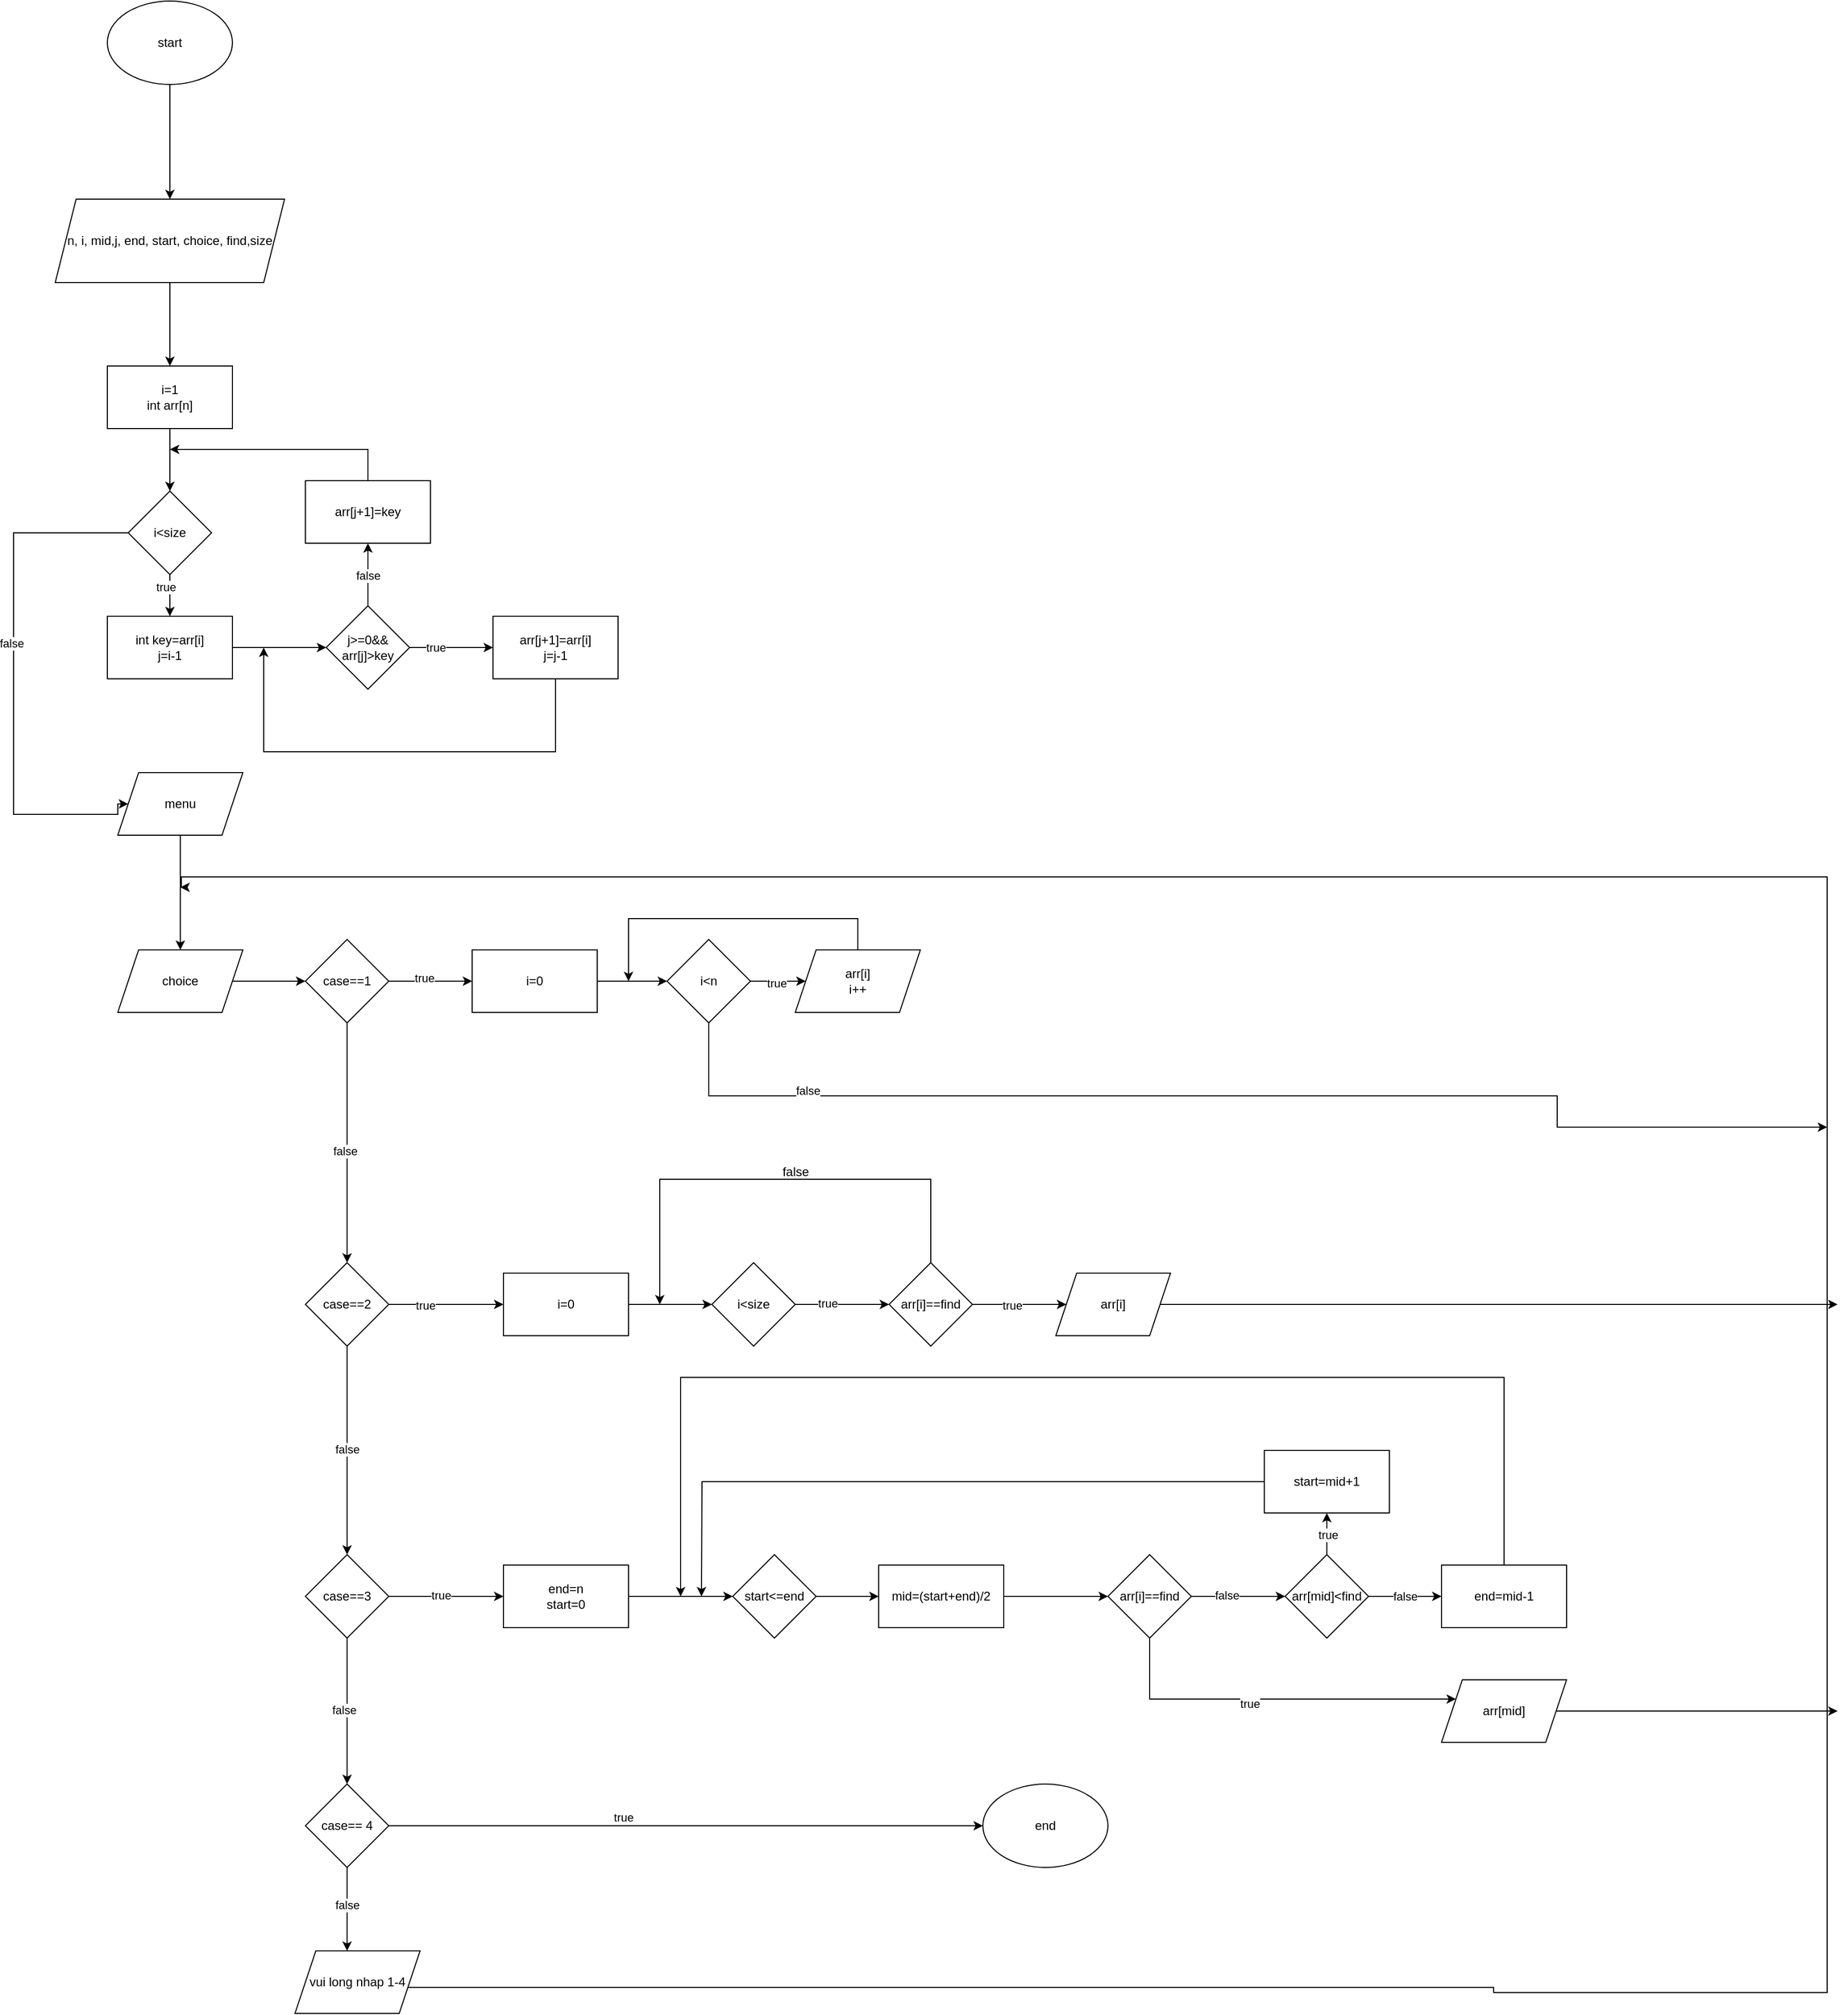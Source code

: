 <mxfile version="22.0.3" type="device">
  <diagram id="C5RBs43oDa-KdzZeNtuy" name="Page-1">
    <mxGraphModel dx="1233" dy="794" grid="1" gridSize="10" guides="1" tooltips="1" connect="1" arrows="1" fold="1" page="1" pageScale="1" pageWidth="827" pageHeight="1169" math="0" shadow="0">
      <root>
        <mxCell id="WIyWlLk6GJQsqaUBKTNV-0" />
        <mxCell id="WIyWlLk6GJQsqaUBKTNV-1" parent="WIyWlLk6GJQsqaUBKTNV-0" />
        <mxCell id="2V9lee69f_yGIt7Uckw--2" style="edgeStyle=orthogonalEdgeStyle;rounded=0;orthogonalLoop=1;jettySize=auto;html=1;" parent="WIyWlLk6GJQsqaUBKTNV-1" source="2V9lee69f_yGIt7Uckw--0" target="2V9lee69f_yGIt7Uckw--1" edge="1">
          <mxGeometry relative="1" as="geometry" />
        </mxCell>
        <mxCell id="2V9lee69f_yGIt7Uckw--0" value="start" style="ellipse;whiteSpace=wrap;html=1;" parent="WIyWlLk6GJQsqaUBKTNV-1" vertex="1">
          <mxGeometry x="290" y="170" width="120" height="80" as="geometry" />
        </mxCell>
        <mxCell id="2V9lee69f_yGIt7Uckw--5" style="edgeStyle=orthogonalEdgeStyle;rounded=0;orthogonalLoop=1;jettySize=auto;html=1;entryX=0.5;entryY=0;entryDx=0;entryDy=0;" parent="WIyWlLk6GJQsqaUBKTNV-1" source="2V9lee69f_yGIt7Uckw--1" target="2V9lee69f_yGIt7Uckw--4" edge="1">
          <mxGeometry relative="1" as="geometry" />
        </mxCell>
        <mxCell id="2V9lee69f_yGIt7Uckw--1" value="n, i, mid,j, end, start, choice, find,size" style="shape=parallelogram;perimeter=parallelogramPerimeter;whiteSpace=wrap;html=1;fixedSize=1;" parent="WIyWlLk6GJQsqaUBKTNV-1" vertex="1">
          <mxGeometry x="240" y="360" width="220" height="80" as="geometry" />
        </mxCell>
        <mxCell id="2V9lee69f_yGIt7Uckw--7" value="" style="edgeStyle=orthogonalEdgeStyle;rounded=0;orthogonalLoop=1;jettySize=auto;html=1;" parent="WIyWlLk6GJQsqaUBKTNV-1" source="2V9lee69f_yGIt7Uckw--4" target="2V9lee69f_yGIt7Uckw--6" edge="1">
          <mxGeometry relative="1" as="geometry" />
        </mxCell>
        <mxCell id="2V9lee69f_yGIt7Uckw--4" value="i=1&lt;br&gt;int arr[n]" style="rounded=0;whiteSpace=wrap;html=1;" parent="WIyWlLk6GJQsqaUBKTNV-1" vertex="1">
          <mxGeometry x="290" y="520" width="120" height="60" as="geometry" />
        </mxCell>
        <mxCell id="2V9lee69f_yGIt7Uckw--9" value="" style="edgeStyle=orthogonalEdgeStyle;rounded=0;orthogonalLoop=1;jettySize=auto;html=1;" parent="WIyWlLk6GJQsqaUBKTNV-1" source="2V9lee69f_yGIt7Uckw--6" target="2V9lee69f_yGIt7Uckw--8" edge="1">
          <mxGeometry relative="1" as="geometry" />
        </mxCell>
        <mxCell id="2V9lee69f_yGIt7Uckw--12" value="true" style="edgeLabel;html=1;align=center;verticalAlign=middle;resizable=0;points=[];" parent="2V9lee69f_yGIt7Uckw--9" vertex="1" connectable="0">
          <mxGeometry x="-0.425" y="-4" relative="1" as="geometry">
            <mxPoint as="offset" />
          </mxGeometry>
        </mxCell>
        <mxCell id="2V9lee69f_yGIt7Uckw--6" value="i&amp;lt;size" style="rhombus;whiteSpace=wrap;html=1;" parent="WIyWlLk6GJQsqaUBKTNV-1" vertex="1">
          <mxGeometry x="310" y="640" width="80" height="80" as="geometry" />
        </mxCell>
        <mxCell id="2V9lee69f_yGIt7Uckw--11" value="" style="edgeStyle=orthogonalEdgeStyle;rounded=0;orthogonalLoop=1;jettySize=auto;html=1;" parent="WIyWlLk6GJQsqaUBKTNV-1" source="2V9lee69f_yGIt7Uckw--8" target="2V9lee69f_yGIt7Uckw--10" edge="1">
          <mxGeometry relative="1" as="geometry" />
        </mxCell>
        <mxCell id="2V9lee69f_yGIt7Uckw--8" value="int key=arr[i]&lt;br&gt;j=i-1" style="rounded=0;whiteSpace=wrap;html=1;" parent="WIyWlLk6GJQsqaUBKTNV-1" vertex="1">
          <mxGeometry x="290" y="760" width="120" height="60" as="geometry" />
        </mxCell>
        <mxCell id="2V9lee69f_yGIt7Uckw--14" value="" style="edgeStyle=orthogonalEdgeStyle;rounded=0;orthogonalLoop=1;jettySize=auto;html=1;" parent="WIyWlLk6GJQsqaUBKTNV-1" source="2V9lee69f_yGIt7Uckw--10" target="2V9lee69f_yGIt7Uckw--13" edge="1">
          <mxGeometry relative="1" as="geometry" />
        </mxCell>
        <mxCell id="2V9lee69f_yGIt7Uckw--15" value="true" style="edgeLabel;html=1;align=center;verticalAlign=middle;resizable=0;points=[];" parent="2V9lee69f_yGIt7Uckw--14" vertex="1" connectable="0">
          <mxGeometry x="-0.375" y="1" relative="1" as="geometry">
            <mxPoint y="1" as="offset" />
          </mxGeometry>
        </mxCell>
        <mxCell id="2V9lee69f_yGIt7Uckw--18" value="" style="edgeStyle=orthogonalEdgeStyle;rounded=0;orthogonalLoop=1;jettySize=auto;html=1;" parent="WIyWlLk6GJQsqaUBKTNV-1" source="2V9lee69f_yGIt7Uckw--10" target="2V9lee69f_yGIt7Uckw--17" edge="1">
          <mxGeometry relative="1" as="geometry" />
        </mxCell>
        <mxCell id="2V9lee69f_yGIt7Uckw--19" value="false" style="edgeLabel;html=1;align=center;verticalAlign=middle;resizable=0;points=[];" parent="2V9lee69f_yGIt7Uckw--18" vertex="1" connectable="0">
          <mxGeometry x="0.017" relative="1" as="geometry">
            <mxPoint y="1" as="offset" />
          </mxGeometry>
        </mxCell>
        <mxCell id="2V9lee69f_yGIt7Uckw--10" value="j&amp;gt;=0&amp;amp;&amp;amp;&lt;br&gt;arr[j]&amp;gt;key" style="rhombus;whiteSpace=wrap;html=1;" parent="WIyWlLk6GJQsqaUBKTNV-1" vertex="1">
          <mxGeometry x="500" y="750" width="80" height="80" as="geometry" />
        </mxCell>
        <mxCell id="2V9lee69f_yGIt7Uckw--16" style="edgeStyle=orthogonalEdgeStyle;rounded=0;orthogonalLoop=1;jettySize=auto;html=1;" parent="WIyWlLk6GJQsqaUBKTNV-1" source="2V9lee69f_yGIt7Uckw--13" edge="1">
          <mxGeometry relative="1" as="geometry">
            <mxPoint x="440" y="790" as="targetPoint" />
            <Array as="points">
              <mxPoint x="720" y="890" />
              <mxPoint x="440" y="890" />
            </Array>
          </mxGeometry>
        </mxCell>
        <mxCell id="2V9lee69f_yGIt7Uckw--13" value="arr[j+1]=arr[i]&lt;br&gt;j=j-1" style="rounded=0;whiteSpace=wrap;html=1;" parent="WIyWlLk6GJQsqaUBKTNV-1" vertex="1">
          <mxGeometry x="660" y="760" width="120" height="60" as="geometry" />
        </mxCell>
        <mxCell id="2V9lee69f_yGIt7Uckw--21" style="edgeStyle=orthogonalEdgeStyle;rounded=0;orthogonalLoop=1;jettySize=auto;html=1;" parent="WIyWlLk6GJQsqaUBKTNV-1" source="2V9lee69f_yGIt7Uckw--17" edge="1">
          <mxGeometry relative="1" as="geometry">
            <mxPoint x="350" y="600" as="targetPoint" />
            <Array as="points">
              <mxPoint x="540" y="600" />
            </Array>
          </mxGeometry>
        </mxCell>
        <mxCell id="2V9lee69f_yGIt7Uckw--17" value="arr[j+1]=key" style="rounded=0;whiteSpace=wrap;html=1;" parent="WIyWlLk6GJQsqaUBKTNV-1" vertex="1">
          <mxGeometry x="480" y="630" width="120" height="60" as="geometry" />
        </mxCell>
        <mxCell id="2V9lee69f_yGIt7Uckw--27" value="" style="edgeStyle=orthogonalEdgeStyle;rounded=0;orthogonalLoop=1;jettySize=auto;html=1;" parent="WIyWlLk6GJQsqaUBKTNV-1" source="2V9lee69f_yGIt7Uckw--23" target="2V9lee69f_yGIt7Uckw--26" edge="1">
          <mxGeometry relative="1" as="geometry" />
        </mxCell>
        <mxCell id="2V9lee69f_yGIt7Uckw--23" value="menu" style="rounded=0;whiteSpace=wrap;html=1;shape=parallelogram;perimeter=parallelogramPerimeter;fixedSize=1;" parent="WIyWlLk6GJQsqaUBKTNV-1" vertex="1">
          <mxGeometry x="300" y="910" width="120" height="60" as="geometry" />
        </mxCell>
        <mxCell id="2V9lee69f_yGIt7Uckw--24" style="edgeStyle=orthogonalEdgeStyle;rounded=0;orthogonalLoop=1;jettySize=auto;html=1;entryX=0;entryY=0.5;entryDx=0;entryDy=0;" parent="WIyWlLk6GJQsqaUBKTNV-1" source="2V9lee69f_yGIt7Uckw--6" target="2V9lee69f_yGIt7Uckw--23" edge="1">
          <mxGeometry relative="1" as="geometry">
            <Array as="points">
              <mxPoint x="200" y="680" />
              <mxPoint x="200" y="950" />
              <mxPoint x="300" y="950" />
            </Array>
          </mxGeometry>
        </mxCell>
        <mxCell id="2V9lee69f_yGIt7Uckw--25" value="false" style="edgeLabel;html=1;align=center;verticalAlign=middle;resizable=0;points=[];" parent="2V9lee69f_yGIt7Uckw--24" vertex="1" connectable="0">
          <mxGeometry x="-0.137" y="-2" relative="1" as="geometry">
            <mxPoint as="offset" />
          </mxGeometry>
        </mxCell>
        <mxCell id="2V9lee69f_yGIt7Uckw--29" value="" style="edgeStyle=orthogonalEdgeStyle;rounded=0;orthogonalLoop=1;jettySize=auto;html=1;" parent="WIyWlLk6GJQsqaUBKTNV-1" source="2V9lee69f_yGIt7Uckw--26" target="2V9lee69f_yGIt7Uckw--28" edge="1">
          <mxGeometry relative="1" as="geometry" />
        </mxCell>
        <mxCell id="2V9lee69f_yGIt7Uckw--26" value="choice" style="shape=parallelogram;perimeter=parallelogramPerimeter;whiteSpace=wrap;html=1;fixedSize=1;" parent="WIyWlLk6GJQsqaUBKTNV-1" vertex="1">
          <mxGeometry x="300" y="1080" width="120" height="60" as="geometry" />
        </mxCell>
        <mxCell id="2V9lee69f_yGIt7Uckw--31" value="" style="edgeStyle=orthogonalEdgeStyle;rounded=0;orthogonalLoop=1;jettySize=auto;html=1;" parent="WIyWlLk6GJQsqaUBKTNV-1" source="2V9lee69f_yGIt7Uckw--28" target="2V9lee69f_yGIt7Uckw--30" edge="1">
          <mxGeometry relative="1" as="geometry" />
        </mxCell>
        <mxCell id="2V9lee69f_yGIt7Uckw--32" value="false" style="edgeLabel;html=1;align=center;verticalAlign=middle;resizable=0;points=[];" parent="2V9lee69f_yGIt7Uckw--31" vertex="1" connectable="0">
          <mxGeometry x="0.067" y="-2" relative="1" as="geometry">
            <mxPoint as="offset" />
          </mxGeometry>
        </mxCell>
        <mxCell id="2V9lee69f_yGIt7Uckw--34" value="" style="edgeStyle=orthogonalEdgeStyle;rounded=0;orthogonalLoop=1;jettySize=auto;html=1;entryX=0;entryY=0.5;entryDx=0;entryDy=0;" parent="WIyWlLk6GJQsqaUBKTNV-1" source="2V9lee69f_yGIt7Uckw--28" target="2V9lee69f_yGIt7Uckw--35" edge="1">
          <mxGeometry relative="1" as="geometry">
            <mxPoint x="640" y="1110" as="targetPoint" />
          </mxGeometry>
        </mxCell>
        <mxCell id="2V9lee69f_yGIt7Uckw--36" value="true" style="edgeLabel;html=1;align=center;verticalAlign=middle;resizable=0;points=[];" parent="2V9lee69f_yGIt7Uckw--34" vertex="1" connectable="0">
          <mxGeometry x="-0.15" y="3" relative="1" as="geometry">
            <mxPoint as="offset" />
          </mxGeometry>
        </mxCell>
        <mxCell id="2V9lee69f_yGIt7Uckw--28" value="case==1" style="rhombus;whiteSpace=wrap;html=1;" parent="WIyWlLk6GJQsqaUBKTNV-1" vertex="1">
          <mxGeometry x="480" y="1070" width="80" height="80" as="geometry" />
        </mxCell>
        <mxCell id="2V9lee69f_yGIt7Uckw--50" value="" style="edgeStyle=orthogonalEdgeStyle;rounded=0;orthogonalLoop=1;jettySize=auto;html=1;" parent="WIyWlLk6GJQsqaUBKTNV-1" source="2V9lee69f_yGIt7Uckw--30" target="2V9lee69f_yGIt7Uckw--49" edge="1">
          <mxGeometry relative="1" as="geometry" />
        </mxCell>
        <mxCell id="2V9lee69f_yGIt7Uckw--51" value="true" style="edgeLabel;html=1;align=center;verticalAlign=middle;resizable=0;points=[];" parent="2V9lee69f_yGIt7Uckw--50" vertex="1" connectable="0">
          <mxGeometry x="-0.375" y="-1" relative="1" as="geometry">
            <mxPoint as="offset" />
          </mxGeometry>
        </mxCell>
        <mxCell id="2V9lee69f_yGIt7Uckw--63" style="edgeStyle=orthogonalEdgeStyle;rounded=0;orthogonalLoop=1;jettySize=auto;html=1;" parent="WIyWlLk6GJQsqaUBKTNV-1" source="2V9lee69f_yGIt7Uckw--30" target="2V9lee69f_yGIt7Uckw--62" edge="1">
          <mxGeometry relative="1" as="geometry" />
        </mxCell>
        <mxCell id="2V9lee69f_yGIt7Uckw--93" value="false" style="edgeLabel;html=1;align=center;verticalAlign=middle;resizable=0;points=[];" parent="2V9lee69f_yGIt7Uckw--63" vertex="1" connectable="0">
          <mxGeometry x="-0.005" relative="1" as="geometry">
            <mxPoint y="-1" as="offset" />
          </mxGeometry>
        </mxCell>
        <mxCell id="2V9lee69f_yGIt7Uckw--30" value="case==2" style="rhombus;whiteSpace=wrap;html=1;" parent="WIyWlLk6GJQsqaUBKTNV-1" vertex="1">
          <mxGeometry x="480" y="1380" width="80" height="80" as="geometry" />
        </mxCell>
        <mxCell id="2V9lee69f_yGIt7Uckw--45" value="" style="edgeStyle=orthogonalEdgeStyle;rounded=0;orthogonalLoop=1;jettySize=auto;html=1;" parent="WIyWlLk6GJQsqaUBKTNV-1" source="2V9lee69f_yGIt7Uckw--35" target="2V9lee69f_yGIt7Uckw--42" edge="1">
          <mxGeometry relative="1" as="geometry" />
        </mxCell>
        <mxCell id="2V9lee69f_yGIt7Uckw--35" value="i=0" style="rounded=0;whiteSpace=wrap;html=1;" parent="WIyWlLk6GJQsqaUBKTNV-1" vertex="1">
          <mxGeometry x="640" y="1080" width="120" height="60" as="geometry" />
        </mxCell>
        <mxCell id="2V9lee69f_yGIt7Uckw--37" value="arr[i]&lt;br&gt;i++" style="shape=parallelogram;perimeter=parallelogramPerimeter;whiteSpace=wrap;html=1;fixedSize=1;" parent="WIyWlLk6GJQsqaUBKTNV-1" vertex="1">
          <mxGeometry x="950" y="1080" width="120" height="60" as="geometry" />
        </mxCell>
        <mxCell id="2V9lee69f_yGIt7Uckw--43" value="" style="edgeStyle=orthogonalEdgeStyle;rounded=0;orthogonalLoop=1;jettySize=auto;html=1;" parent="WIyWlLk6GJQsqaUBKTNV-1" source="2V9lee69f_yGIt7Uckw--42" target="2V9lee69f_yGIt7Uckw--37" edge="1">
          <mxGeometry relative="1" as="geometry" />
        </mxCell>
        <mxCell id="2V9lee69f_yGIt7Uckw--44" value="true" style="edgeLabel;html=1;align=center;verticalAlign=middle;resizable=0;points=[];" parent="2V9lee69f_yGIt7Uckw--43" vertex="1" connectable="0">
          <mxGeometry x="-0.057" y="-1" relative="1" as="geometry">
            <mxPoint y="1" as="offset" />
          </mxGeometry>
        </mxCell>
        <mxCell id="2V9lee69f_yGIt7Uckw--91" style="edgeStyle=orthogonalEdgeStyle;rounded=0;orthogonalLoop=1;jettySize=auto;html=1;" parent="WIyWlLk6GJQsqaUBKTNV-1" source="2V9lee69f_yGIt7Uckw--42" edge="1">
          <mxGeometry relative="1" as="geometry">
            <mxPoint x="1940" y="1250" as="targetPoint" />
            <Array as="points">
              <mxPoint x="867" y="1220" />
              <mxPoint x="1681" y="1220" />
            </Array>
          </mxGeometry>
        </mxCell>
        <mxCell id="2V9lee69f_yGIt7Uckw--92" value="false" style="edgeLabel;html=1;align=center;verticalAlign=middle;resizable=0;points=[];" parent="2V9lee69f_yGIt7Uckw--91" vertex="1" connectable="0">
          <mxGeometry x="-0.72" y="5" relative="1" as="geometry">
            <mxPoint x="1" as="offset" />
          </mxGeometry>
        </mxCell>
        <mxCell id="2V9lee69f_yGIt7Uckw--42" value="i&amp;lt;n" style="rhombus;whiteSpace=wrap;html=1;" parent="WIyWlLk6GJQsqaUBKTNV-1" vertex="1">
          <mxGeometry x="827" y="1070" width="80" height="80" as="geometry" />
        </mxCell>
        <mxCell id="2V9lee69f_yGIt7Uckw--48" value="" style="endArrow=classic;html=1;rounded=0;exitX=0.5;exitY=0;exitDx=0;exitDy=0;" parent="WIyWlLk6GJQsqaUBKTNV-1" edge="1">
          <mxGeometry width="50" height="50" relative="1" as="geometry">
            <mxPoint x="1010" y="1080" as="sourcePoint" />
            <mxPoint x="790" y="1110" as="targetPoint" />
            <Array as="points">
              <mxPoint x="1010" y="1050" />
              <mxPoint x="790" y="1050" />
            </Array>
          </mxGeometry>
        </mxCell>
        <mxCell id="2V9lee69f_yGIt7Uckw--53" value="" style="edgeStyle=orthogonalEdgeStyle;rounded=0;orthogonalLoop=1;jettySize=auto;html=1;" parent="WIyWlLk6GJQsqaUBKTNV-1" source="2V9lee69f_yGIt7Uckw--49" target="2V9lee69f_yGIt7Uckw--52" edge="1">
          <mxGeometry relative="1" as="geometry" />
        </mxCell>
        <mxCell id="2V9lee69f_yGIt7Uckw--49" value="i=0" style="rounded=0;whiteSpace=wrap;html=1;" parent="WIyWlLk6GJQsqaUBKTNV-1" vertex="1">
          <mxGeometry x="670" y="1390" width="120" height="60" as="geometry" />
        </mxCell>
        <mxCell id="2V9lee69f_yGIt7Uckw--55" value="" style="edgeStyle=orthogonalEdgeStyle;rounded=0;orthogonalLoop=1;jettySize=auto;html=1;" parent="WIyWlLk6GJQsqaUBKTNV-1" source="2V9lee69f_yGIt7Uckw--52" target="2V9lee69f_yGIt7Uckw--54" edge="1">
          <mxGeometry relative="1" as="geometry" />
        </mxCell>
        <mxCell id="2V9lee69f_yGIt7Uckw--56" value="true" style="edgeLabel;html=1;align=center;verticalAlign=middle;resizable=0;points=[];" parent="2V9lee69f_yGIt7Uckw--55" vertex="1" connectable="0">
          <mxGeometry x="-0.311" y="2" relative="1" as="geometry">
            <mxPoint y="1" as="offset" />
          </mxGeometry>
        </mxCell>
        <mxCell id="2V9lee69f_yGIt7Uckw--52" value="i&amp;lt;size" style="rhombus;whiteSpace=wrap;html=1;" parent="WIyWlLk6GJQsqaUBKTNV-1" vertex="1">
          <mxGeometry x="870" y="1380" width="80" height="80" as="geometry" />
        </mxCell>
        <mxCell id="2V9lee69f_yGIt7Uckw--58" value="" style="edgeStyle=orthogonalEdgeStyle;rounded=0;orthogonalLoop=1;jettySize=auto;html=1;" parent="WIyWlLk6GJQsqaUBKTNV-1" source="2V9lee69f_yGIt7Uckw--54" target="2V9lee69f_yGIt7Uckw--57" edge="1">
          <mxGeometry relative="1" as="geometry" />
        </mxCell>
        <mxCell id="2V9lee69f_yGIt7Uckw--59" value="true" style="edgeLabel;html=1;align=center;verticalAlign=middle;resizable=0;points=[];" parent="2V9lee69f_yGIt7Uckw--58" vertex="1" connectable="0">
          <mxGeometry x="-0.167" relative="1" as="geometry">
            <mxPoint y="1" as="offset" />
          </mxGeometry>
        </mxCell>
        <mxCell id="2V9lee69f_yGIt7Uckw--60" style="edgeStyle=orthogonalEdgeStyle;rounded=0;orthogonalLoop=1;jettySize=auto;html=1;" parent="WIyWlLk6GJQsqaUBKTNV-1" source="2V9lee69f_yGIt7Uckw--54" edge="1">
          <mxGeometry relative="1" as="geometry">
            <mxPoint x="820" y="1420" as="targetPoint" />
            <Array as="points">
              <mxPoint x="1080" y="1300" />
              <mxPoint x="820" y="1300" />
            </Array>
          </mxGeometry>
        </mxCell>
        <mxCell id="2V9lee69f_yGIt7Uckw--54" value="arr[i]==find" style="rhombus;whiteSpace=wrap;html=1;" parent="WIyWlLk6GJQsqaUBKTNV-1" vertex="1">
          <mxGeometry x="1040" y="1380" width="80" height="80" as="geometry" />
        </mxCell>
        <mxCell id="2V9lee69f_yGIt7Uckw--90" style="edgeStyle=orthogonalEdgeStyle;rounded=0;orthogonalLoop=1;jettySize=auto;html=1;" parent="WIyWlLk6GJQsqaUBKTNV-1" source="2V9lee69f_yGIt7Uckw--57" edge="1">
          <mxGeometry relative="1" as="geometry">
            <mxPoint x="1950" y="1420" as="targetPoint" />
          </mxGeometry>
        </mxCell>
        <mxCell id="2V9lee69f_yGIt7Uckw--57" value="arr[i]" style="shape=parallelogram;perimeter=parallelogramPerimeter;whiteSpace=wrap;html=1;fixedSize=1;" parent="WIyWlLk6GJQsqaUBKTNV-1" vertex="1">
          <mxGeometry x="1200" y="1390" width="110" height="60" as="geometry" />
        </mxCell>
        <mxCell id="2V9lee69f_yGIt7Uckw--65" value="" style="edgeStyle=orthogonalEdgeStyle;rounded=0;orthogonalLoop=1;jettySize=auto;html=1;" parent="WIyWlLk6GJQsqaUBKTNV-1" source="2V9lee69f_yGIt7Uckw--62" target="2V9lee69f_yGIt7Uckw--64" edge="1">
          <mxGeometry relative="1" as="geometry" />
        </mxCell>
        <mxCell id="2V9lee69f_yGIt7Uckw--95" value="true" style="edgeLabel;html=1;align=center;verticalAlign=middle;resizable=0;points=[];" parent="2V9lee69f_yGIt7Uckw--65" vertex="1" connectable="0">
          <mxGeometry x="-0.091" relative="1" as="geometry">
            <mxPoint y="-1" as="offset" />
          </mxGeometry>
        </mxCell>
        <mxCell id="2V9lee69f_yGIt7Uckw--87" value="" style="edgeStyle=orthogonalEdgeStyle;rounded=0;orthogonalLoop=1;jettySize=auto;html=1;" parent="WIyWlLk6GJQsqaUBKTNV-1" source="2V9lee69f_yGIt7Uckw--62" target="2V9lee69f_yGIt7Uckw--86" edge="1">
          <mxGeometry relative="1" as="geometry" />
        </mxCell>
        <mxCell id="2V9lee69f_yGIt7Uckw--94" value="false" style="edgeLabel;html=1;align=center;verticalAlign=middle;resizable=0;points=[];" parent="2V9lee69f_yGIt7Uckw--87" vertex="1" connectable="0">
          <mxGeometry x="-0.007" y="-2" relative="1" as="geometry">
            <mxPoint x="-1" y="-1" as="offset" />
          </mxGeometry>
        </mxCell>
        <mxCell id="2V9lee69f_yGIt7Uckw--62" value="case==3" style="rhombus;whiteSpace=wrap;html=1;" parent="WIyWlLk6GJQsqaUBKTNV-1" vertex="1">
          <mxGeometry x="480" y="1660" width="80" height="80" as="geometry" />
        </mxCell>
        <mxCell id="2V9lee69f_yGIt7Uckw--66" style="edgeStyle=orthogonalEdgeStyle;rounded=0;orthogonalLoop=1;jettySize=auto;html=1;" parent="WIyWlLk6GJQsqaUBKTNV-1" source="2V9lee69f_yGIt7Uckw--64" target="2V9lee69f_yGIt7Uckw--67" edge="1">
          <mxGeometry relative="1" as="geometry">
            <mxPoint x="940" y="1700" as="targetPoint" />
          </mxGeometry>
        </mxCell>
        <mxCell id="2V9lee69f_yGIt7Uckw--64" value="end=n&lt;br&gt;start=0" style="rounded=0;whiteSpace=wrap;html=1;" parent="WIyWlLk6GJQsqaUBKTNV-1" vertex="1">
          <mxGeometry x="670" y="1670" width="120" height="60" as="geometry" />
        </mxCell>
        <mxCell id="2V9lee69f_yGIt7Uckw--69" value="" style="edgeStyle=orthogonalEdgeStyle;rounded=0;orthogonalLoop=1;jettySize=auto;html=1;" parent="WIyWlLk6GJQsqaUBKTNV-1" source="2V9lee69f_yGIt7Uckw--67" target="2V9lee69f_yGIt7Uckw--68" edge="1">
          <mxGeometry relative="1" as="geometry" />
        </mxCell>
        <mxCell id="2V9lee69f_yGIt7Uckw--67" value="start&amp;lt;=end" style="rhombus;whiteSpace=wrap;html=1;" parent="WIyWlLk6GJQsqaUBKTNV-1" vertex="1">
          <mxGeometry x="890" y="1660" width="80" height="80" as="geometry" />
        </mxCell>
        <mxCell id="2V9lee69f_yGIt7Uckw--71" value="" style="edgeStyle=orthogonalEdgeStyle;rounded=0;orthogonalLoop=1;jettySize=auto;html=1;" parent="WIyWlLk6GJQsqaUBKTNV-1" source="2V9lee69f_yGIt7Uckw--68" target="2V9lee69f_yGIt7Uckw--70" edge="1">
          <mxGeometry relative="1" as="geometry" />
        </mxCell>
        <mxCell id="2V9lee69f_yGIt7Uckw--68" value="mid=(start+end)/2" style="rounded=0;whiteSpace=wrap;html=1;" parent="WIyWlLk6GJQsqaUBKTNV-1" vertex="1">
          <mxGeometry x="1030" y="1670" width="120" height="60" as="geometry" />
        </mxCell>
        <mxCell id="2V9lee69f_yGIt7Uckw--74" value="" style="edgeStyle=orthogonalEdgeStyle;rounded=0;orthogonalLoop=1;jettySize=auto;html=1;" parent="WIyWlLk6GJQsqaUBKTNV-1" source="2V9lee69f_yGIt7Uckw--70" target="2V9lee69f_yGIt7Uckw--73" edge="1">
          <mxGeometry relative="1" as="geometry" />
        </mxCell>
        <mxCell id="2V9lee69f_yGIt7Uckw--82" value="false" style="edgeLabel;html=1;align=center;verticalAlign=middle;resizable=0;points=[];" parent="2V9lee69f_yGIt7Uckw--74" vertex="1" connectable="0">
          <mxGeometry x="-0.278" y="1" relative="1" as="geometry">
            <mxPoint x="1" as="offset" />
          </mxGeometry>
        </mxCell>
        <mxCell id="2V9lee69f_yGIt7Uckw--84" style="edgeStyle=orthogonalEdgeStyle;rounded=0;orthogonalLoop=1;jettySize=auto;html=1;entryX=0;entryY=0.25;entryDx=0;entryDy=0;" parent="WIyWlLk6GJQsqaUBKTNV-1" edge="1">
          <mxGeometry relative="1" as="geometry">
            <mxPoint x="1290" y="1740" as="sourcePoint" />
            <mxPoint x="1583.846" y="1798.462" as="targetPoint" />
            <Array as="points">
              <mxPoint x="1290" y="1799" />
            </Array>
          </mxGeometry>
        </mxCell>
        <mxCell id="2V9lee69f_yGIt7Uckw--85" value="true" style="edgeLabel;html=1;align=center;verticalAlign=middle;resizable=0;points=[];" parent="2V9lee69f_yGIt7Uckw--84" vertex="1" connectable="0">
          <mxGeometry x="-0.126" y="-4" relative="1" as="geometry">
            <mxPoint as="offset" />
          </mxGeometry>
        </mxCell>
        <mxCell id="2V9lee69f_yGIt7Uckw--70" value="arr[i]==find" style="rhombus;whiteSpace=wrap;html=1;rounded=0;" parent="WIyWlLk6GJQsqaUBKTNV-1" vertex="1">
          <mxGeometry x="1250" y="1660" width="80" height="80" as="geometry" />
        </mxCell>
        <mxCell id="2V9lee69f_yGIt7Uckw--72" value="false" style="text;html=1;align=center;verticalAlign=middle;resizable=0;points=[];autosize=1;strokeColor=none;fillColor=none;" parent="WIyWlLk6GJQsqaUBKTNV-1" vertex="1">
          <mxGeometry x="925" y="1278" width="50" height="30" as="geometry" />
        </mxCell>
        <mxCell id="2V9lee69f_yGIt7Uckw--76" value="" style="edgeStyle=orthogonalEdgeStyle;rounded=0;orthogonalLoop=1;jettySize=auto;html=1;" parent="WIyWlLk6GJQsqaUBKTNV-1" source="2V9lee69f_yGIt7Uckw--73" target="2V9lee69f_yGIt7Uckw--75" edge="1">
          <mxGeometry relative="1" as="geometry" />
        </mxCell>
        <mxCell id="2V9lee69f_yGIt7Uckw--77" value="true" style="edgeLabel;html=1;align=center;verticalAlign=middle;resizable=0;points=[];" parent="2V9lee69f_yGIt7Uckw--76" vertex="1" connectable="0">
          <mxGeometry x="0.025" relative="1" as="geometry">
            <mxPoint x="1" y="1" as="offset" />
          </mxGeometry>
        </mxCell>
        <mxCell id="2V9lee69f_yGIt7Uckw--79" value="false" style="edgeStyle=orthogonalEdgeStyle;rounded=0;orthogonalLoop=1;jettySize=auto;html=1;" parent="WIyWlLk6GJQsqaUBKTNV-1" source="2V9lee69f_yGIt7Uckw--73" target="2V9lee69f_yGIt7Uckw--78" edge="1">
          <mxGeometry relative="1" as="geometry" />
        </mxCell>
        <mxCell id="2V9lee69f_yGIt7Uckw--73" value="arr[mid]&amp;lt;find" style="rhombus;whiteSpace=wrap;html=1;" parent="WIyWlLk6GJQsqaUBKTNV-1" vertex="1">
          <mxGeometry x="1420" y="1660" width="80" height="80" as="geometry" />
        </mxCell>
        <mxCell id="2V9lee69f_yGIt7Uckw--81" style="edgeStyle=orthogonalEdgeStyle;rounded=0;orthogonalLoop=1;jettySize=auto;html=1;" parent="WIyWlLk6GJQsqaUBKTNV-1" source="2V9lee69f_yGIt7Uckw--75" edge="1">
          <mxGeometry relative="1" as="geometry">
            <mxPoint x="860" y="1700" as="targetPoint" />
          </mxGeometry>
        </mxCell>
        <mxCell id="2V9lee69f_yGIt7Uckw--75" value="start=mid+1" style="rounded=0;whiteSpace=wrap;html=1;" parent="WIyWlLk6GJQsqaUBKTNV-1" vertex="1">
          <mxGeometry x="1400" y="1560" width="120" height="60" as="geometry" />
        </mxCell>
        <mxCell id="2V9lee69f_yGIt7Uckw--80" style="edgeStyle=orthogonalEdgeStyle;rounded=0;orthogonalLoop=1;jettySize=auto;html=1;" parent="WIyWlLk6GJQsqaUBKTNV-1" source="2V9lee69f_yGIt7Uckw--78" edge="1">
          <mxGeometry relative="1" as="geometry">
            <mxPoint x="840" y="1700" as="targetPoint" />
            <Array as="points">
              <mxPoint x="1630" y="1490" />
              <mxPoint x="840" y="1490" />
            </Array>
          </mxGeometry>
        </mxCell>
        <mxCell id="2V9lee69f_yGIt7Uckw--78" value="end=mid-1" style="rounded=0;whiteSpace=wrap;html=1;" parent="WIyWlLk6GJQsqaUBKTNV-1" vertex="1">
          <mxGeometry x="1570" y="1670" width="120" height="60" as="geometry" />
        </mxCell>
        <mxCell id="2V9lee69f_yGIt7Uckw--89" style="edgeStyle=orthogonalEdgeStyle;rounded=0;orthogonalLoop=1;jettySize=auto;html=1;exitX=1;exitY=0.5;exitDx=0;exitDy=0;" parent="WIyWlLk6GJQsqaUBKTNV-1" source="2V9lee69f_yGIt7Uckw--83" edge="1">
          <mxGeometry relative="1" as="geometry">
            <mxPoint x="360" y="1020" as="targetPoint" />
            <Array as="points">
              <mxPoint x="1940" y="1810" />
              <mxPoint x="1940" y="1010" />
              <mxPoint x="361" y="1010" />
            </Array>
          </mxGeometry>
        </mxCell>
        <mxCell id="2V9lee69f_yGIt7Uckw--83" value="arr[mid]" style="shape=parallelogram;perimeter=parallelogramPerimeter;whiteSpace=wrap;html=1;fixedSize=1;" parent="WIyWlLk6GJQsqaUBKTNV-1" vertex="1">
          <mxGeometry x="1570" y="1780" width="120" height="60" as="geometry" />
        </mxCell>
        <mxCell id="2V9lee69f_yGIt7Uckw--98" style="edgeStyle=orthogonalEdgeStyle;rounded=0;orthogonalLoop=1;jettySize=auto;html=1;entryX=0;entryY=0.5;entryDx=0;entryDy=0;" parent="WIyWlLk6GJQsqaUBKTNV-1" source="2V9lee69f_yGIt7Uckw--86" target="2V9lee69f_yGIt7Uckw--97" edge="1">
          <mxGeometry relative="1" as="geometry">
            <mxPoint x="750" y="1920" as="targetPoint" />
          </mxGeometry>
        </mxCell>
        <mxCell id="2V9lee69f_yGIt7Uckw--106" value="true" style="edgeLabel;html=1;align=center;verticalAlign=middle;resizable=0;points=[];" parent="2V9lee69f_yGIt7Uckw--98" vertex="1" connectable="0">
          <mxGeometry x="-0.21" y="8" relative="1" as="geometry">
            <mxPoint as="offset" />
          </mxGeometry>
        </mxCell>
        <mxCell id="2V9lee69f_yGIt7Uckw--101" value="" style="edgeStyle=orthogonalEdgeStyle;rounded=0;orthogonalLoop=1;jettySize=auto;html=1;" parent="WIyWlLk6GJQsqaUBKTNV-1" source="2V9lee69f_yGIt7Uckw--86" edge="1">
          <mxGeometry relative="1" as="geometry">
            <mxPoint x="520" y="2040" as="targetPoint" />
          </mxGeometry>
        </mxCell>
        <mxCell id="2V9lee69f_yGIt7Uckw--107" value="false" style="edgeLabel;html=1;align=center;verticalAlign=middle;resizable=0;points=[];" parent="2V9lee69f_yGIt7Uckw--101" vertex="1" connectable="0">
          <mxGeometry x="-0.075" relative="1" as="geometry">
            <mxPoint y="-1" as="offset" />
          </mxGeometry>
        </mxCell>
        <mxCell id="2V9lee69f_yGIt7Uckw--86" value="case== 4" style="rhombus;whiteSpace=wrap;html=1;" parent="WIyWlLk6GJQsqaUBKTNV-1" vertex="1">
          <mxGeometry x="480" y="1880" width="80" height="80" as="geometry" />
        </mxCell>
        <mxCell id="2V9lee69f_yGIt7Uckw--97" value="end" style="ellipse;whiteSpace=wrap;html=1;" parent="WIyWlLk6GJQsqaUBKTNV-1" vertex="1">
          <mxGeometry x="1130" y="1880" width="120" height="80" as="geometry" />
        </mxCell>
        <mxCell id="2V9lee69f_yGIt7Uckw--103" style="edgeStyle=orthogonalEdgeStyle;rounded=0;orthogonalLoop=1;jettySize=auto;html=1;" parent="WIyWlLk6GJQsqaUBKTNV-1" edge="1">
          <mxGeometry relative="1" as="geometry">
            <mxPoint x="1950" y="1810" as="targetPoint" />
            <mxPoint x="570" y="2075" as="sourcePoint" />
            <Array as="points">
              <mxPoint x="1620" y="2075" />
              <mxPoint x="1620" y="2080" />
              <mxPoint x="1940" y="2080" />
              <mxPoint x="1940" y="1810" />
            </Array>
          </mxGeometry>
        </mxCell>
        <mxCell id="2V9lee69f_yGIt7Uckw--102" value="vui long nhap 1-4" style="shape=parallelogram;perimeter=parallelogramPerimeter;whiteSpace=wrap;html=1;fixedSize=1;" parent="WIyWlLk6GJQsqaUBKTNV-1" vertex="1">
          <mxGeometry x="470" y="2040" width="120" height="60" as="geometry" />
        </mxCell>
      </root>
    </mxGraphModel>
  </diagram>
</mxfile>
